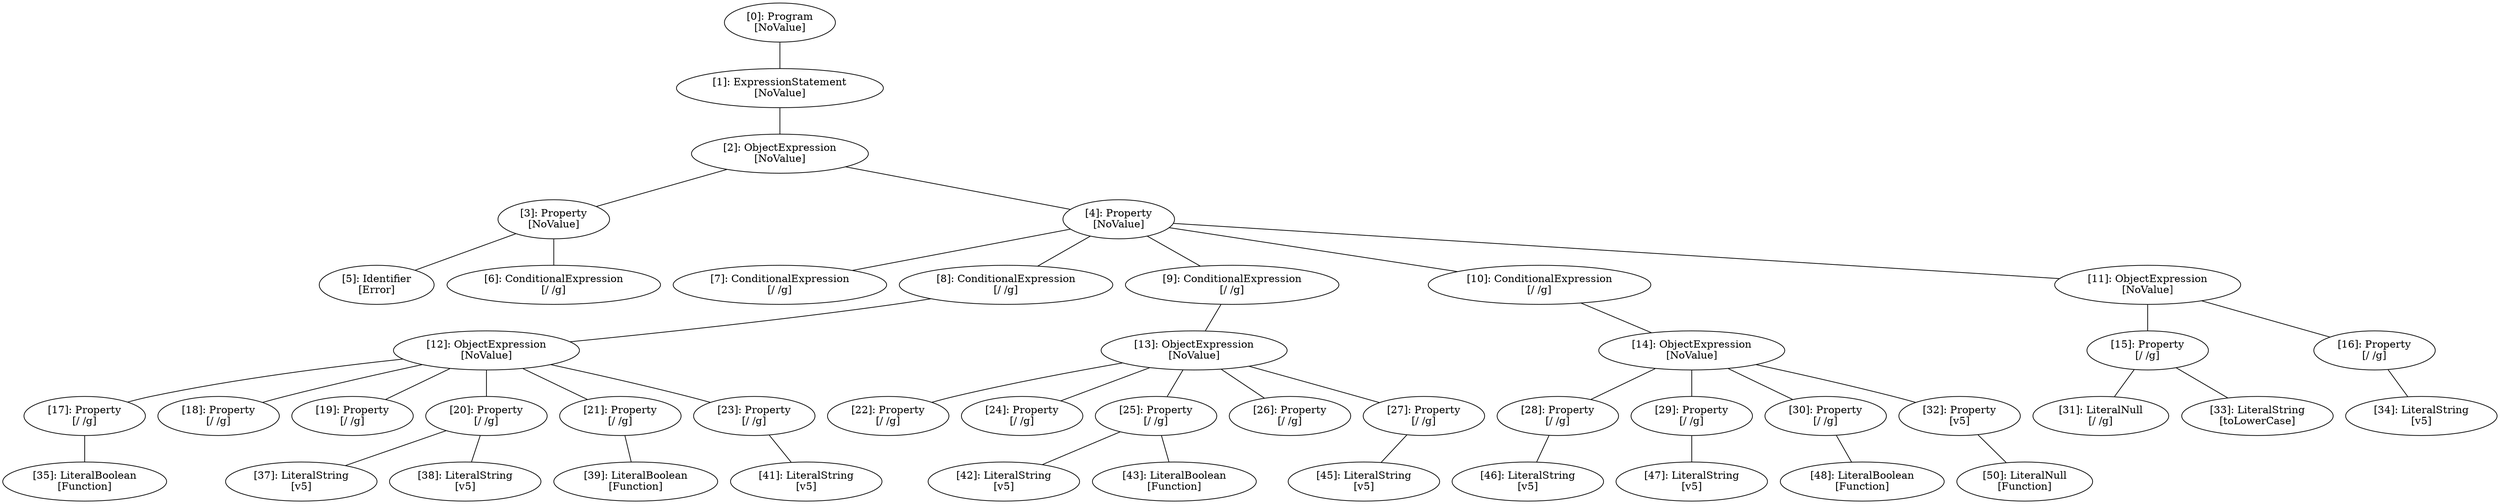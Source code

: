 // Result
graph {
	0 [label="[0]: Program
[NoValue]"]
	1 [label="[1]: ExpressionStatement
[NoValue]"]
	2 [label="[2]: ObjectExpression
[NoValue]"]
	3 [label="[3]: Property
[NoValue]"]
	4 [label="[4]: Property
[NoValue]"]
	5 [label="[5]: Identifier
[Error]"]
	6 [label="[6]: ConditionalExpression
[/ /g]"]
	7 [label="[7]: ConditionalExpression
[/ /g]"]
	8 [label="[8]: ConditionalExpression
[/ /g]"]
	9 [label="[9]: ConditionalExpression
[/ /g]"]
	10 [label="[10]: ConditionalExpression
[/ /g]"]
	11 [label="[11]: ObjectExpression
[NoValue]"]
	12 [label="[12]: ObjectExpression
[NoValue]"]
	13 [label="[13]: ObjectExpression
[NoValue]"]
	14 [label="[14]: ObjectExpression
[NoValue]"]
	15 [label="[15]: Property
[/ /g]"]
	16 [label="[16]: Property
[/ /g]"]
	17 [label="[17]: Property
[/ /g]"]
	18 [label="[18]: Property
[/ /g]"]
	19 [label="[19]: Property
[/ /g]"]
	20 [label="[20]: Property
[/ /g]"]
	21 [label="[21]: Property
[/ /g]"]
	22 [label="[22]: Property
[/ /g]"]
	23 [label="[23]: Property
[/ /g]"]
	24 [label="[24]: Property
[/ /g]"]
	25 [label="[25]: Property
[/ /g]"]
	26 [label="[26]: Property
[/ /g]"]
	27 [label="[27]: Property
[/ /g]"]
	28 [label="[28]: Property
[/ /g]"]
	29 [label="[29]: Property
[/ /g]"]
	30 [label="[30]: Property
[/ /g]"]
	31 [label="[31]: LiteralNull
[/ /g]"]
	32 [label="[32]: Property
[v5]"]
	33 [label="[33]: LiteralString
[toLowerCase]"]
	34 [label="[34]: LiteralString
[v5]"]
	35 [label="[35]: LiteralBoolean
[Function]"]
	37 [label="[37]: LiteralString
[v5]"]
	38 [label="[38]: LiteralString
[v5]"]
	39 [label="[39]: LiteralBoolean
[Function]"]
	41 [label="[41]: LiteralString
[v5]"]
	42 [label="[42]: LiteralString
[v5]"]
	43 [label="[43]: LiteralBoolean
[Function]"]
	45 [label="[45]: LiteralString
[v5]"]
	46 [label="[46]: LiteralString
[v5]"]
	47 [label="[47]: LiteralString
[v5]"]
	48 [label="[48]: LiteralBoolean
[Function]"]
	50 [label="[50]: LiteralNull
[Function]"]
	0 -- 1
	1 -- 2
	2 -- 3
	2 -- 4
	3 -- 5
	3 -- 6
	4 -- 7
	4 -- 8
	4 -- 9
	4 -- 10
	4 -- 11
	8 -- 12
	9 -- 13
	10 -- 14
	11 -- 15
	11 -- 16
	12 -- 17
	12 -- 18
	12 -- 19
	12 -- 20
	12 -- 21
	12 -- 23
	13 -- 22
	13 -- 24
	13 -- 25
	13 -- 26
	13 -- 27
	14 -- 28
	14 -- 29
	14 -- 30
	14 -- 32
	15 -- 31
	15 -- 33
	16 -- 34
	17 -- 35
	20 -- 37
	20 -- 38
	21 -- 39
	23 -- 41
	25 -- 42
	25 -- 43
	27 -- 45
	28 -- 46
	29 -- 47
	30 -- 48
	32 -- 50
}
